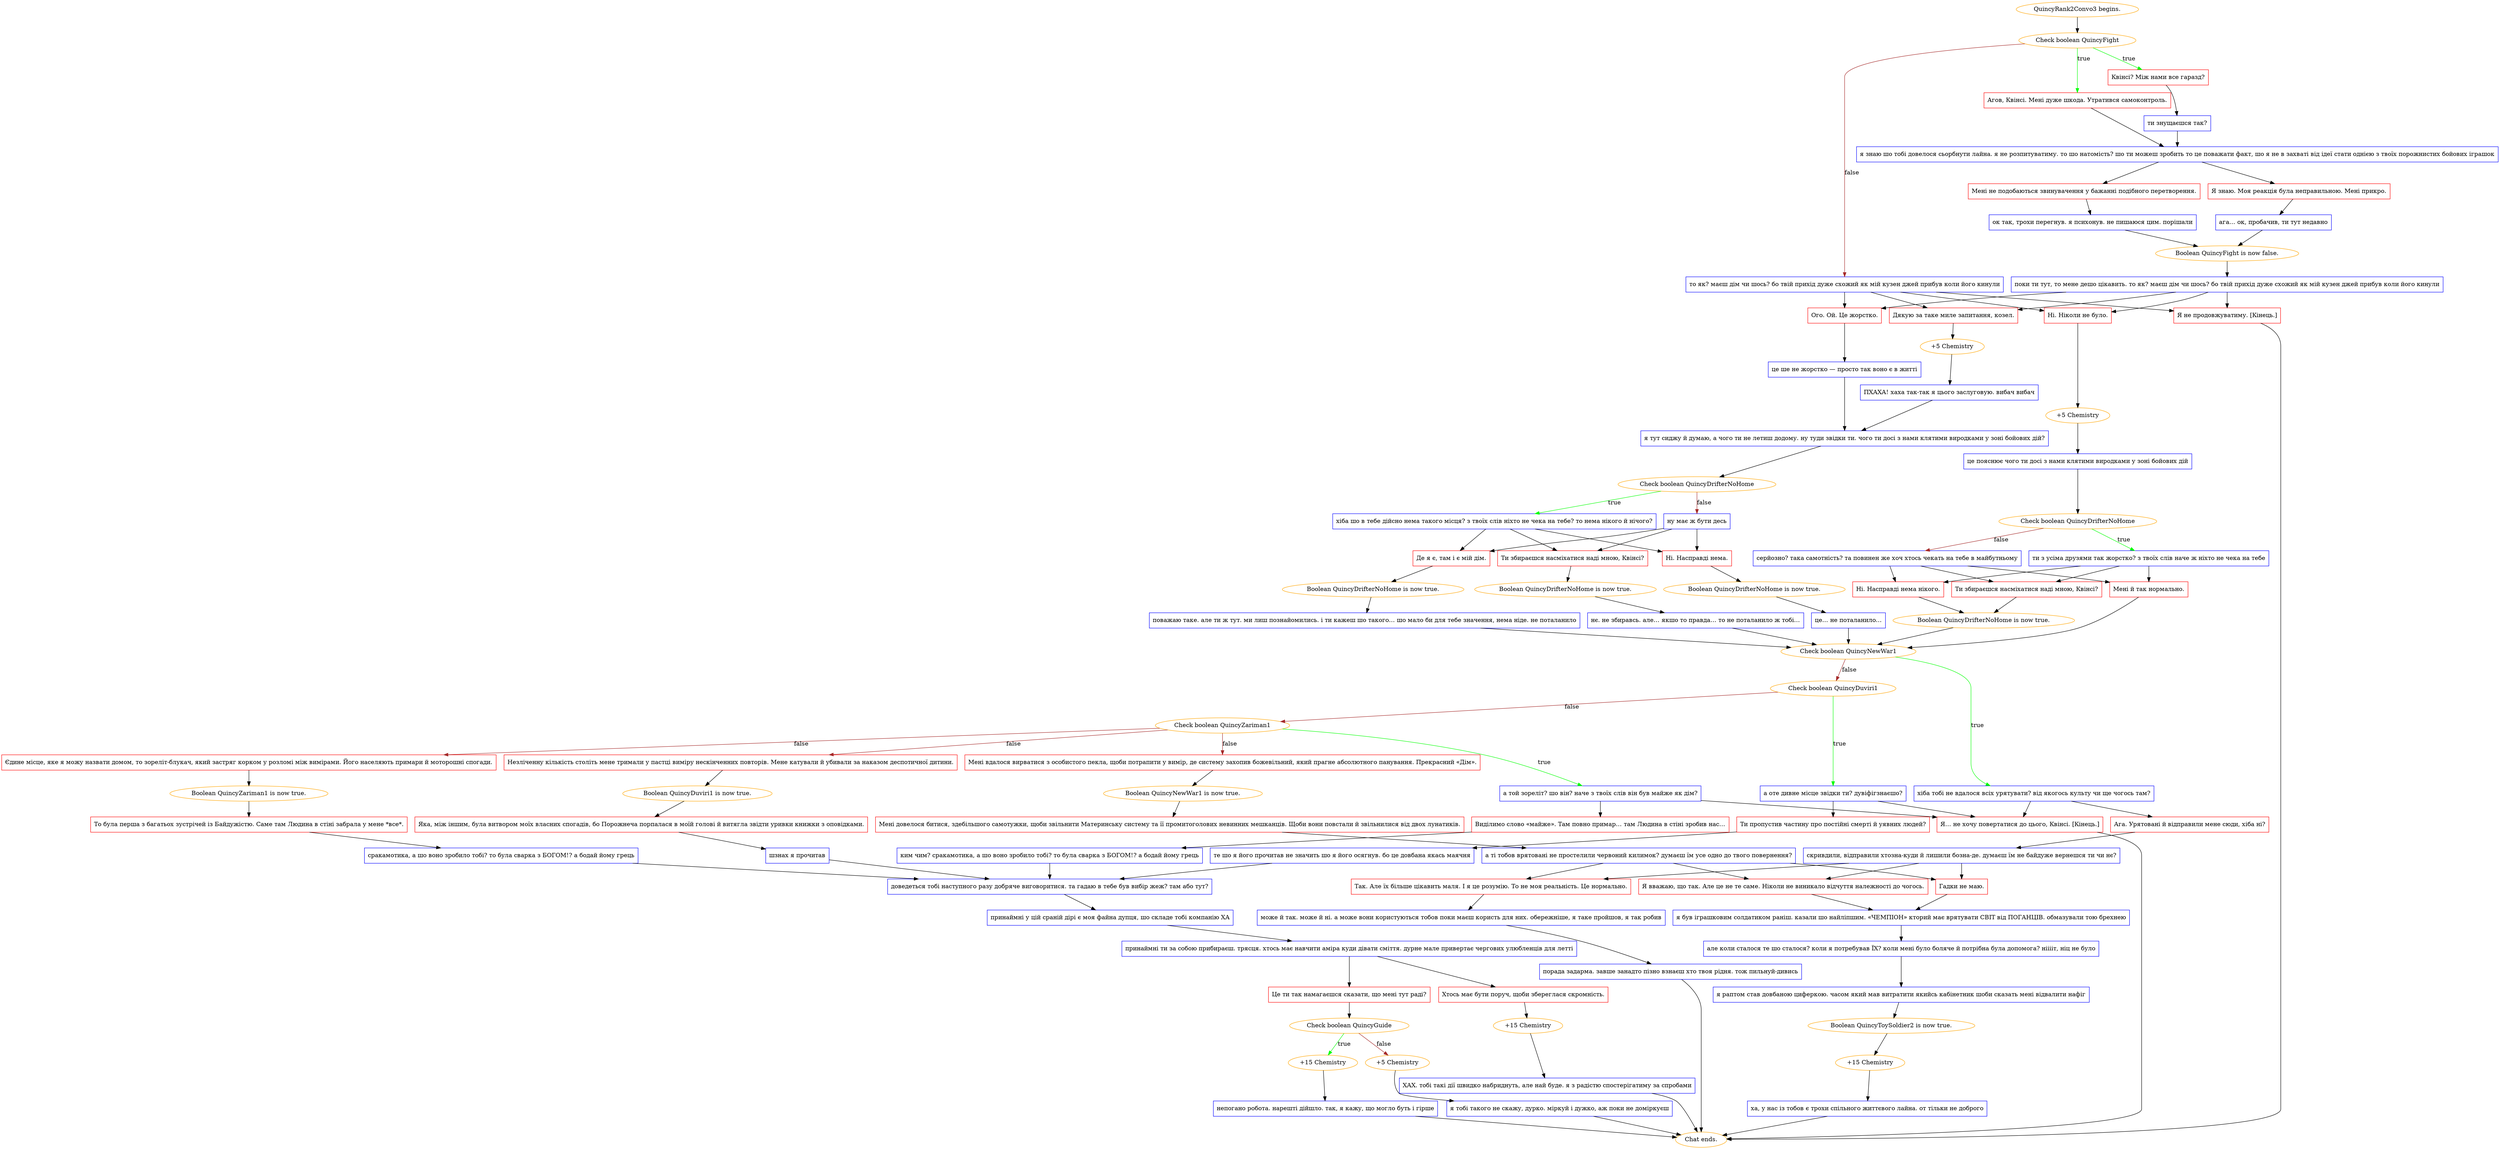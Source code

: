 digraph {
	"QuincyRank2Convo3 begins." [color=orange];
		"QuincyRank2Convo3 begins." -> j1601702419;
	j1601702419 [label="Check boolean QuincyFight",color=orange];
		j1601702419 -> j1719394900 [label=true,color=green];
		j1601702419 -> j500616893 [label=true,color=green];
		j1601702419 -> j577811810 [label=false,color=brown];
	j1719394900 [label="Квінсі? Між нами все гаразд?",shape=box,color=red];
		j1719394900 -> j517083550;
	j500616893 [label="Агов, Квінсі. Мені дуже шкода. Утратився самоконтроль.",shape=box,color=red];
		j500616893 -> j2446093455;
	j577811810 [label="то як? маєш дім чи шось? бо твій прихід дуже схожий як мій кузен джей прибув коли його кинули",shape=box,color=blue];
		j577811810 -> j960272348;
		j577811810 -> j4257591934;
		j577811810 -> j2642695960;
		j577811810 -> j3795992701;
	j517083550 [label="ти знущаєшся так?",shape=box,color=blue];
		j517083550 -> j2446093455;
	j2446093455 [label="я знаю шо тобі довелося сьорбнути лайна. я не розпитуватиму. то шо натомість? шо ти можеш зробить то це поважати факт, шо я не в захваті від ідеї стати однією з твоїх порожнистих бойових іграшок",shape=box,color=blue];
		j2446093455 -> j1645708844;
		j2446093455 -> j3128981266;
	j960272348 [label="Ні. Ніколи не було.",shape=box,color=red];
		j960272348 -> j2943515890;
	j4257591934 [label="Ого. Ой. Це жорстко.",shape=box,color=red];
		j4257591934 -> j4146143770;
	j2642695960 [label="Дякую за таке миле запитання, козел.",shape=box,color=red];
		j2642695960 -> j2521643966;
	j3795992701 [label="Я не продовжуватиму. [Кінець.]",shape=box,color=red];
		j3795992701 -> "Chat ends.";
	j1645708844 [label="Мені не подобаються звинувачення у бажанні подібного перетворення.",shape=box,color=red];
		j1645708844 -> j1932284555;
	j3128981266 [label="Я знаю. Моя реакція була неправильною. Мені прикро.",shape=box,color=red];
		j3128981266 -> j1065637983;
	j2943515890 [label="+5 Chemistry",color=orange];
		j2943515890 -> j2352113752;
	j4146143770 [label="це ше не жорстко — просто так воно є в житті",shape=box,color=blue];
		j4146143770 -> j554249782;
	j2521643966 [label="+5 Chemistry",color=orange];
		j2521643966 -> j3692128526;
	"Chat ends." [color=orange];
	j1932284555 [label="ок так, трохи перегнув. я психонув. не пишаюся цим. порішали",shape=box,color=blue];
		j1932284555 -> j532474092;
	j1065637983 [label="ага… ок, пробачив, ти тут недавно",shape=box,color=blue];
		j1065637983 -> j532474092;
	j2352113752 [label="це пояснює чого ти досі з нами клятими виродками у зоні бойових дій",shape=box,color=blue];
		j2352113752 -> j4197026530;
	j554249782 [label="я тут сиджу й думаю, а чого ти не летиш додому. ну туди звідки ти. чого ти досі з нами клятими виродками у зоні бойових дій?",shape=box,color=blue];
		j554249782 -> j1894094016;
	j3692128526 [label="ПХАХА! хаха так-так я цього заслуговую. вибач вибач",shape=box,color=blue];
		j3692128526 -> j554249782;
	j532474092 [label="Boolean QuincyFight is now false.",color=orange];
		j532474092 -> j1077254103;
	j4197026530 [label="Check boolean QuincyDrifterNoHome",color=orange];
		j4197026530 -> j2262630190 [label=true,color=green];
		j4197026530 -> j2009357714 [label=false,color=brown];
	j1894094016 [label="Check boolean QuincyDrifterNoHome",color=orange];
		j1894094016 -> j911191770 [label=true,color=green];
		j1894094016 -> j1088592203 [label=false,color=brown];
	j1077254103 [label="поки ти тут, то мене дешо цікавить. то як? маєш дім чи шось? бо твій прихід дуже схожий як мій кузен джей прибув коли його кинули",shape=box,color=blue];
		j1077254103 -> j960272348;
		j1077254103 -> j4257591934;
		j1077254103 -> j2642695960;
		j1077254103 -> j3795992701;
	j2262630190 [label="ти з усіма друзями так жорстко? з твоїх слів наче ж ніхто не чека на тебе",shape=box,color=blue];
		j2262630190 -> j3723314957;
		j2262630190 -> j4045888430;
		j2262630190 -> j1240282421;
	j2009357714 [label="серйозно? така самотність? та повинен же хоч хтось чекать на тебе в майбутньому",shape=box,color=blue];
		j2009357714 -> j3723314957;
		j2009357714 -> j4045888430;
		j2009357714 -> j1240282421;
	j911191770 [label="хіба шо в тебе дійсно нема такого місця? з твоїх слів ніхто не чека на тебе? то нема нікого й нічого?",shape=box,color=blue];
		j911191770 -> j1615466440;
		j911191770 -> j1940039622;
		j911191770 -> j2779920178;
	j1088592203 [label="ну має ж бути десь",shape=box,color=blue];
		j1088592203 -> j1615466440;
		j1088592203 -> j1940039622;
		j1088592203 -> j2779920178;
	j3723314957 [label="Ні. Насправді нема нікого.",shape=box,color=red];
		j3723314957 -> j3282833082;
	j4045888430 [label="Ти збираєшся насміхатися наді мною, Квінсі?",shape=box,color=red];
		j4045888430 -> j3282833082;
	j1240282421 [label="Мені й так нормально.",shape=box,color=red];
		j1240282421 -> j3757093126;
	j1615466440 [label="Ні. Насправді нема.",shape=box,color=red];
		j1615466440 -> j734559119;
	j1940039622 [label="Ти збираєшся насміхатися наді мною, Квінсі?",shape=box,color=red];
		j1940039622 -> j2621190820;
	j2779920178 [label="Де я є, там і є мій дім.",shape=box,color=red];
		j2779920178 -> j424575167;
	j3282833082 [label="Boolean QuincyDrifterNoHome is now true.",color=orange];
		j3282833082 -> j3757093126;
	j3757093126 [label="Check boolean QuincyNewWar1",color=orange];
		j3757093126 -> j3146074717 [label=true,color=green];
		j3757093126 -> j2045940686 [label=false,color=brown];
	j734559119 [label="Boolean QuincyDrifterNoHome is now true.",color=orange];
		j734559119 -> j3407485287;
	j2621190820 [label="Boolean QuincyDrifterNoHome is now true.",color=orange];
		j2621190820 -> j3064481132;
	j424575167 [label="Boolean QuincyDrifterNoHome is now true.",color=orange];
		j424575167 -> j661604752;
	j3146074717 [label="хіба тобі не вдалося всіх урятувати? від якогось культу чи ще чогось там?",shape=box,color=blue];
		j3146074717 -> j2621269069;
		j3146074717 -> j3632539711;
	j2045940686 [label="Check boolean QuincyDuviri1",color=orange];
		j2045940686 -> j1114925373 [label=true,color=green];
		j2045940686 -> j931242892 [label=false,color=brown];
	j3407485287 [label="це… не поталанило…",shape=box,color=blue];
		j3407485287 -> j3757093126;
	j3064481132 [label="нє. не збиравсь. але… якшо то правда… то не поталанило ж тобі…",shape=box,color=blue];
		j3064481132 -> j3757093126;
	j661604752 [label="поважаю таке. але ти ж тут. ми лиш познайомились. і ти кажеш шо такого… шо мало би для тебе значення, нема ніде. не поталанило",shape=box,color=blue];
		j661604752 -> j3757093126;
	j2621269069 [label="Ага. Урятовані й відправили мене сюди, хіба ні?",shape=box,color=red];
		j2621269069 -> j2352452012;
	j3632539711 [label="Я… не хочу повертатися до цього, Квінсі. [Кінець.]",shape=box,color=red];
		j3632539711 -> "Chat ends.";
	j1114925373 [label="а оте дивне місце звідки ти? дувіфігзнаєшо?",shape=box,color=blue];
		j1114925373 -> j2208520197;
		j1114925373 -> j3632539711;
	j931242892 [label="Check boolean QuincyZariman1",color=orange];
		j931242892 -> j3705800877 [label=true,color=green];
		j931242892 -> j1198953124 [label=false,color=brown];
		j931242892 -> j2800898833 [label=false,color=brown];
		j931242892 -> j230607015 [label=false,color=brown];
	j2352452012 [label="скривдили, відправили хтозна-куди й лишили бозна-де. думаєш їм не байдуже вернешся ти чи нє?",shape=box,color=blue];
		j2352452012 -> j1149962152;
		j2352452012 -> j194017031;
		j2352452012 -> j849042344;
	j2208520197 [label="Ти пропустив частину про постійні смерті й уявних людей?",shape=box,color=red];
		j2208520197 -> j3093636875;
	j3705800877 [label="а той зореліт? шо він? наче з твоїх слів він був майже як дім?",shape=box,color=blue];
		j3705800877 -> j4129818434;
		j3705800877 -> j3632539711;
	j1198953124 [label="Мені вдалося вирватися з особистого пекла, щоби потрапити у вимір, де систему захопив божевільний, який прагне абсолютного панування. Прекрасний «Дім».",shape=box,color=red];
		j1198953124 -> j429041582;
	j2800898833 [label="Єдине місце, яке я можу назвати домом, то зореліт-блукач, який застряг корком у розломі між вимірами. Його населяють примари й моторошні спогади.",shape=box,color=red];
		j2800898833 -> j1701928290;
	j230607015 [label="Незліченну кількість століть мене тримали у пастці виміру нескінченних повторів. Мене катували й убивали за наказом деспотичної дитини.",shape=box,color=red];
		j230607015 -> j659516769;
	j1149962152 [label="Гадки не маю.",shape=box,color=red];
		j1149962152 -> j2962263123;
	j194017031 [label="Я вважаю, що так. Але це не те саме. Ніколи не виникало відчуття належності до чогось.",shape=box,color=red];
		j194017031 -> j2962263123;
	j849042344 [label="Так. Але їх більше цікавить маля. І я це розумію. То не моя реальність. Це нормально.",shape=box,color=red];
		j849042344 -> j2654228480;
	j3093636875 [label="те шо я його прочитав не значить шо я його осягнув. бо це довбана якась маячня",shape=box,color=blue];
		j3093636875 -> j2914974478;
	j4129818434 [label="Виділимо слово «майже». Там повно примар… там Людина в стіні зробив нас…",shape=box,color=red];
		j4129818434 -> j3284617126;
	j429041582 [label="Boolean QuincyNewWar1 is now true.",color=orange];
		j429041582 -> j4010666604;
	j1701928290 [label="Boolean QuincyZariman1 is now true.",color=orange];
		j1701928290 -> j3169006428;
	j659516769 [label="Boolean QuincyDuviri1 is now true.",color=orange];
		j659516769 -> j841114668;
	j2962263123 [label="я був іграшковим солдатиком раніш. казали шо найліпшим. «ЧЕМПІОН» кторий має врятувати СВІТ від ПОГАНЦІВ. обмазували тою брехнею",shape=box,color=blue];
		j2962263123 -> j161283902;
	j2654228480 [label="може й так. може й ні. а може вони користуються тобов поки маєш користь для них. обережніше, я таке пройшов, я так робив",shape=box,color=blue];
		j2654228480 -> j3741072118;
	j2914974478 [label="доведеться тобі наступного разу добряче виговоритися. та гадаю в тебе був вибір жеж? там або тут?",shape=box,color=blue];
		j2914974478 -> j108847151;
	j3284617126 [label="ким чим? сракамотика, а шо воно зробило тобі? то була сварка з БОГОМ!? а бодай йому грець",shape=box,color=blue];
		j3284617126 -> j2914974478;
	j4010666604 [label="Мені довелося битися, здебільшого самотужки, щоби звільнити Материнську систему та її промитоголових невинних мешканців. Щоби вони повстали й звільнилися від двох лунатиків.",shape=box,color=red];
		j4010666604 -> j3269139401;
	j3169006428 [label="То була перша з багатьох зустрічей із Байдужістю. Саме там Людина в стіні забрала у мене *все*.",shape=box,color=red];
		j3169006428 -> j392773757;
	j841114668 [label="Яка, між іншим, була витвором моїх власних спогадів, бо Порожнеча порпалася в моїй голові й витягла звідти уривки книжки з оповідками.",shape=box,color=red];
		j841114668 -> j1168942850;
	j161283902 [label="але коли сталося те шо сталося? коли я потребував ЇХ? коли мені було боляче й потрібна була допомога? нііііт, ніц не було",shape=box,color=blue];
		j161283902 -> j3616754020;
	j3741072118 [label="порада задарма. завше занадто пізно взнаєш хто твоя рідня. тож пильнуй-дивись",shape=box,color=blue];
		j3741072118 -> "Chat ends.";
	j108847151 [label="принаймні у цій сраній дірі є моя файна дупця, шо складе тобі компанію ХА",shape=box,color=blue];
		j108847151 -> j4069772676;
	j3269139401 [label="а ті тобов врятовані не простелили червоний килимок? думаєш їм усе одно до твого повернення?",shape=box,color=blue];
		j3269139401 -> j1149962152;
		j3269139401 -> j194017031;
		j3269139401 -> j849042344;
	j392773757 [label="сракамотика, а шо воно зробило тобі? то була сварка з БОГОМ!? а бодай йому грець",shape=box,color=blue];
		j392773757 -> j2914974478;
	j1168942850 [label="шзнах я прочитав",shape=box,color=blue];
		j1168942850 -> j2914974478;
	j3616754020 [label="я раптом став довбаною циферкою. часом який мав витратити якийсь кабінетник шоби сказать мені відвалити нафіг",shape=box,color=blue];
		j3616754020 -> j2131463532;
	j4069772676 [label="принаймні ти за собою прибираєш. трясця. хтось має навчити аміра куди дівати сміття. дурне мале привертає чергових улюбленців для летті",shape=box,color=blue];
		j4069772676 -> j169623858;
		j4069772676 -> j1845811860;
	j2131463532 [label="Boolean QuincyToySoldier2 is now true.",color=orange];
		j2131463532 -> j1353973852;
	j169623858 [label="Це ти так намагаєшся сказати, що мені тут раді?",shape=box,color=red];
		j169623858 -> j420825227;
	j1845811860 [label="Хтось має бути поруч, щоби збереглася скромність.",shape=box,color=red];
		j1845811860 -> j3879585030;
	j1353973852 [label="+15 Chemistry",color=orange];
		j1353973852 -> j877304614;
	j420825227 [label="Check boolean QuincyGuide",color=orange];
		j420825227 -> j3936686190 [label=true,color=green];
		j420825227 -> j3268449026 [label=false,color=brown];
	j3879585030 [label="+15 Chemistry",color=orange];
		j3879585030 -> j3612818054;
	j877304614 [label="ха, у нас із тобов є трохи спільного життєвого лайна. от тільки не доброго",shape=box,color=blue];
		j877304614 -> "Chat ends.";
	j3936686190 [label="+15 Chemistry",color=orange];
		j3936686190 -> j876167292;
	j3268449026 [label="+5 Chemistry",color=orange];
		j3268449026 -> j2999151310;
	j3612818054 [label="ХАХ. тобі такі дії швидко набриднуть, але най буде. я з радістю спостерігатиму за спробами",shape=box,color=blue];
		j3612818054 -> "Chat ends.";
	j876167292 [label="непогано робота. нарешті дійшло. так, я кажу, що могло буть і гірше",shape=box,color=blue];
		j876167292 -> "Chat ends.";
	j2999151310 [label="я тобі такого не скажу, дурко. міркуй і дужко, аж поки не доміркуєш",shape=box,color=blue];
		j2999151310 -> "Chat ends.";
}
